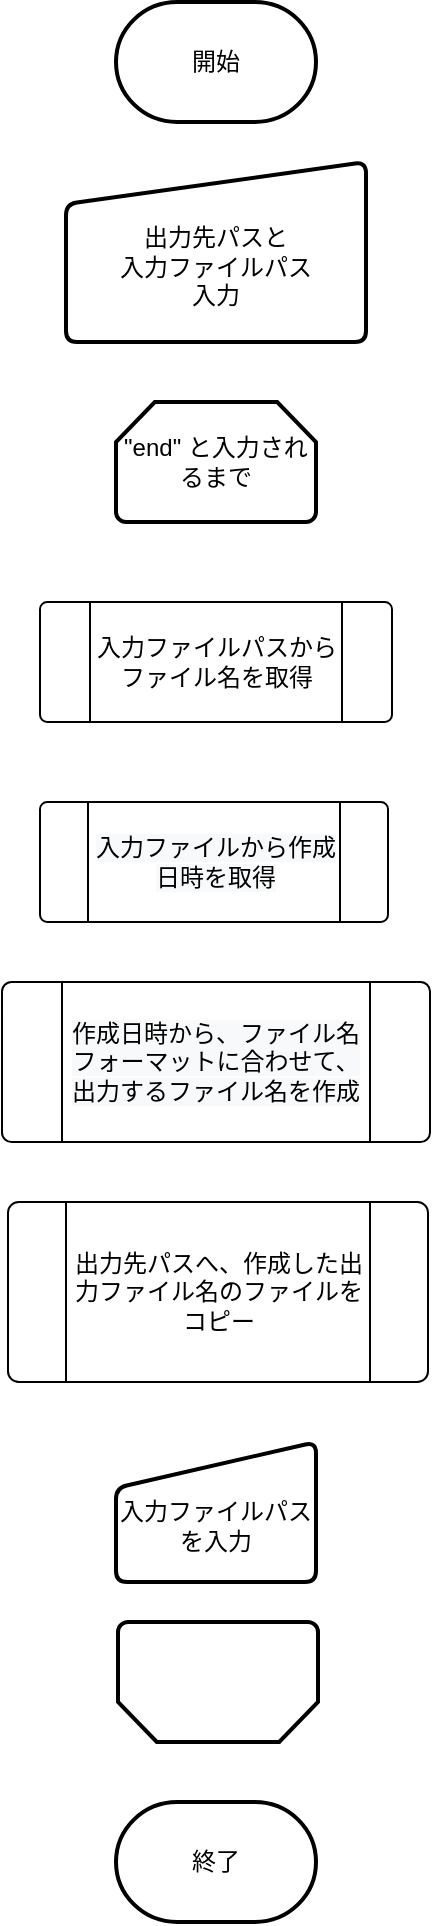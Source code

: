 <mxfile version="13.0.3" type="device" pages="2"><diagram id="C5RBs43oDa-KdzZeNtuy" name="main"><mxGraphModel dx="424" dy="499" grid="1" gridSize="10" guides="1" tooltips="1" connect="1" arrows="1" fold="1" page="1" pageScale="1" pageWidth="827" pageHeight="1169" math="0" shadow="0"><root><mxCell id="WIyWlLk6GJQsqaUBKTNV-0"/><mxCell id="WIyWlLk6GJQsqaUBKTNV-1" parent="WIyWlLk6GJQsqaUBKTNV-0"/><mxCell id="3EsI2V_37cIg_igVy7xj-0" value="開始" style="strokeWidth=2;html=1;shape=mxgraph.flowchart.terminator;whiteSpace=wrap;" vertex="1" parent="WIyWlLk6GJQsqaUBKTNV-1"><mxGeometry x="364" y="20" width="100" height="60" as="geometry"/></mxCell><mxCell id="3EsI2V_37cIg_igVy7xj-1" value="終了" style="strokeWidth=2;html=1;shape=mxgraph.flowchart.terminator;whiteSpace=wrap;" vertex="1" parent="WIyWlLk6GJQsqaUBKTNV-1"><mxGeometry x="364" y="920" width="100" height="60" as="geometry"/></mxCell><mxCell id="3EsI2V_37cIg_igVy7xj-2" value="&lt;br&gt;出力先パスと&lt;br&gt;入力ファイルパス&lt;br&gt;入力" style="html=1;strokeWidth=2;shape=manualInput;whiteSpace=wrap;rounded=1;size=21;arcSize=11;" vertex="1" parent="WIyWlLk6GJQsqaUBKTNV-1"><mxGeometry x="339" y="100" width="150" height="90" as="geometry"/></mxCell><mxCell id="3EsI2V_37cIg_igVy7xj-3" value="&quot;end&quot; と入力されるまで" style="strokeWidth=2;html=1;shape=mxgraph.flowchart.loop_limit;whiteSpace=wrap;" vertex="1" parent="WIyWlLk6GJQsqaUBKTNV-1"><mxGeometry x="364" y="220" width="100" height="60" as="geometry"/></mxCell><mxCell id="3EsI2V_37cIg_igVy7xj-8" value="" style="strokeWidth=2;html=1;shape=mxgraph.flowchart.loop_limit;whiteSpace=wrap;rotation=-180;" vertex="1" parent="WIyWlLk6GJQsqaUBKTNV-1"><mxGeometry x="365" y="830" width="100" height="60" as="geometry"/></mxCell><mxCell id="3EsI2V_37cIg_igVy7xj-12" value="&lt;br&gt;入力ファイルパスを入力" style="html=1;strokeWidth=2;shape=manualInput;whiteSpace=wrap;rounded=1;size=23;arcSize=11;" vertex="1" parent="WIyWlLk6GJQsqaUBKTNV-1"><mxGeometry x="364" y="740" width="100" height="70" as="geometry"/></mxCell><mxCell id="FlTV5JDbykwzjbvLgfjg-0" value="&lt;span&gt;入力ファイルパスからファイル名を取得&lt;/span&gt;" style="verticalLabelPosition=middle;verticalAlign=middle;html=1;shape=process;whiteSpace=wrap;rounded=1;size=0.14;arcSize=6;labelPosition=center;align=center;" vertex="1" parent="WIyWlLk6GJQsqaUBKTNV-1"><mxGeometry x="326" y="320" width="176" height="60" as="geometry"/></mxCell><mxCell id="FlTV5JDbykwzjbvLgfjg-6" value="&#10;&#10;&lt;!--StartFragment--&gt;&lt;span style=&quot;font-family: Helvetica; font-size: 12px; font-style: normal; font-variant-ligatures: normal; font-variant-caps: normal; font-weight: 400; letter-spacing: normal; orphans: 2; text-align: center; text-indent: 0px; text-transform: none; widows: 2; word-spacing: 0px; -webkit-text-stroke-width: 0px; background-color: rgb(248, 249, 250); text-decoration-style: initial; text-decoration-color: initial; float: none; display: inline !important;&quot;&gt;入力ファイルから作成日時を取得&lt;/span&gt;&lt;!--EndFragment--&gt;&#10;&#10;" style="verticalLabelPosition=middle;verticalAlign=middle;html=1;shape=process;whiteSpace=wrap;rounded=1;size=0.14;arcSize=6;labelPosition=center;align=center;" vertex="1" parent="WIyWlLk6GJQsqaUBKTNV-1"><mxGeometry x="326" y="420" width="174" height="60" as="geometry"/></mxCell><mxCell id="FlTV5JDbykwzjbvLgfjg-7" value="&#10;&#10;&lt;!--StartFragment--&gt;&lt;span style=&quot;font-family: Helvetica; font-size: 12px; font-style: normal; font-variant-ligatures: normal; font-variant-caps: normal; font-weight: 400; letter-spacing: normal; orphans: 2; text-align: center; text-indent: 0px; text-transform: none; widows: 2; word-spacing: 0px; -webkit-text-stroke-width: 0px; background-color: rgb(248, 249, 250); text-decoration-style: initial; text-decoration-color: initial; float: none; display: inline !important;&quot;&gt;作成日時から、ファイル名フォーマットに合わせて、出力するファイル名を作成&lt;/span&gt;&lt;!--EndFragment--&gt;&#10;&#10;" style="verticalLabelPosition=middle;verticalAlign=middle;html=1;shape=process;whiteSpace=wrap;rounded=1;size=0.14;arcSize=6;labelPosition=center;align=center;" vertex="1" parent="WIyWlLk6GJQsqaUBKTNV-1"><mxGeometry x="307" y="510" width="214" height="80" as="geometry"/></mxCell><mxCell id="FlTV5JDbykwzjbvLgfjg-8" value="&lt;span&gt;出力先パスへ、作成した出力ファイル名のファイルをコピー&lt;/span&gt;" style="verticalLabelPosition=middle;verticalAlign=middle;html=1;shape=process;whiteSpace=wrap;rounded=1;size=0.14;arcSize=6;labelPosition=center;align=center;" vertex="1" parent="WIyWlLk6GJQsqaUBKTNV-1"><mxGeometry x="310" y="620" width="210" height="90" as="geometry"/></mxCell></root></mxGraphModel></diagram><diagram id="sD5ofC_vqHhXOGHFW04V" name="ファイル名取得"><mxGraphModel dx="509" dy="599" grid="1" gridSize="10" guides="1" tooltips="1" connect="1" arrows="1" fold="1" page="1" pageScale="1" pageWidth="827" pageHeight="1169" math="0" shadow="0"><root><mxCell id="X7VTuoN5X799p6tGm7gv-0"/><mxCell id="X7VTuoN5X799p6tGm7gv-1" parent="X7VTuoN5X799p6tGm7gv-0"/><mxCell id="X7VTuoN5X799p6tGm7gv-2" value="ファイル名の取得" style="strokeWidth=2;html=1;shape=mxgraph.flowchart.terminator;whiteSpace=wrap;" vertex="1" parent="X7VTuoN5X799p6tGm7gv-1"><mxGeometry x="364" y="70" width="100" height="60" as="geometry"/></mxCell><mxCell id="X7VTuoN5X799p6tGm7gv-3" value="終了" style="strokeWidth=2;html=1;shape=mxgraph.flowchart.terminator;whiteSpace=wrap;" vertex="1" parent="X7VTuoN5X799p6tGm7gv-1"><mxGeometry x="364" y="480" width="100" height="60" as="geometry"/></mxCell><mxCell id="vkaR9I6EsHkaY0J8SQ7y-0" value="入力ファイルパスを&lt;br&gt;引数とする" style="shape=parallelogram;html=1;strokeWidth=2;perimeter=parallelogramPerimeter;whiteSpace=wrap;rounded=1;arcSize=12;size=0.23;" vertex="1" parent="X7VTuoN5X799p6tGm7gv-1"><mxGeometry x="331" y="160" width="166" height="60" as="geometry"/></mxCell><mxCell id="vkaR9I6EsHkaY0J8SQ7y-1" value="ファイルパスの後ろから’￥’を探す" style="rounded=1;whiteSpace=wrap;html=1;absoluteArcSize=1;arcSize=14;strokeWidth=2;" vertex="1" parent="X7VTuoN5X799p6tGm7gv-1"><mxGeometry x="364" y="260" width="100" height="100" as="geometry"/></mxCell></root></mxGraphModel></diagram></mxfile>